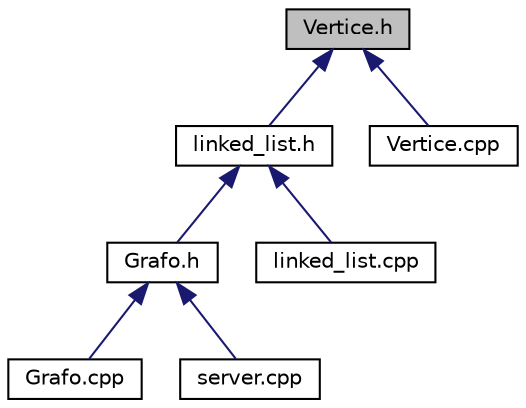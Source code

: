 digraph "Vertice.h"
{
  edge [fontname="Helvetica",fontsize="10",labelfontname="Helvetica",labelfontsize="10"];
  node [fontname="Helvetica",fontsize="10",shape=record];
  Node3 [label="Vertice.h",height=0.2,width=0.4,color="black", fillcolor="grey75", style="filled", fontcolor="black"];
  Node3 -> Node4 [dir="back",color="midnightblue",fontsize="10",style="solid",fontname="Helvetica"];
  Node4 [label="linked_list.h",height=0.2,width=0.4,color="black", fillcolor="white", style="filled",URL="$linked__list_8h.html",tooltip="Estructura de lista enlazada simple. "];
  Node4 -> Node5 [dir="back",color="midnightblue",fontsize="10",style="solid",fontname="Helvetica"];
  Node5 [label="Grafo.h",height=0.2,width=0.4,color="black", fillcolor="white", style="filled",URL="$Grafo_8h.html",tooltip="Estructura necesaria para la funcionalidad del grafo. "];
  Node5 -> Node6 [dir="back",color="midnightblue",fontsize="10",style="solid",fontname="Helvetica"];
  Node6 [label="Grafo.cpp",height=0.2,width=0.4,color="black", fillcolor="white", style="filled",URL="$Grafo_8cpp.html"];
  Node5 -> Node7 [dir="back",color="midnightblue",fontsize="10",style="solid",fontname="Helvetica"];
  Node7 [label="server.cpp",height=0.2,width=0.4,color="black", fillcolor="white", style="filled",URL="$server_8cpp.html",tooltip="En este archivo se definen las funciones del servidor. "];
  Node4 -> Node8 [dir="back",color="midnightblue",fontsize="10",style="solid",fontname="Helvetica"];
  Node8 [label="linked_list.cpp",height=0.2,width=0.4,color="black", fillcolor="white", style="filled",URL="$linked__list_8cpp.html"];
  Node3 -> Node9 [dir="back",color="midnightblue",fontsize="10",style="solid",fontname="Helvetica"];
  Node9 [label="Vertice.cpp",height=0.2,width=0.4,color="black", fillcolor="white", style="filled",URL="$Vertice_8cpp.html"];
}
